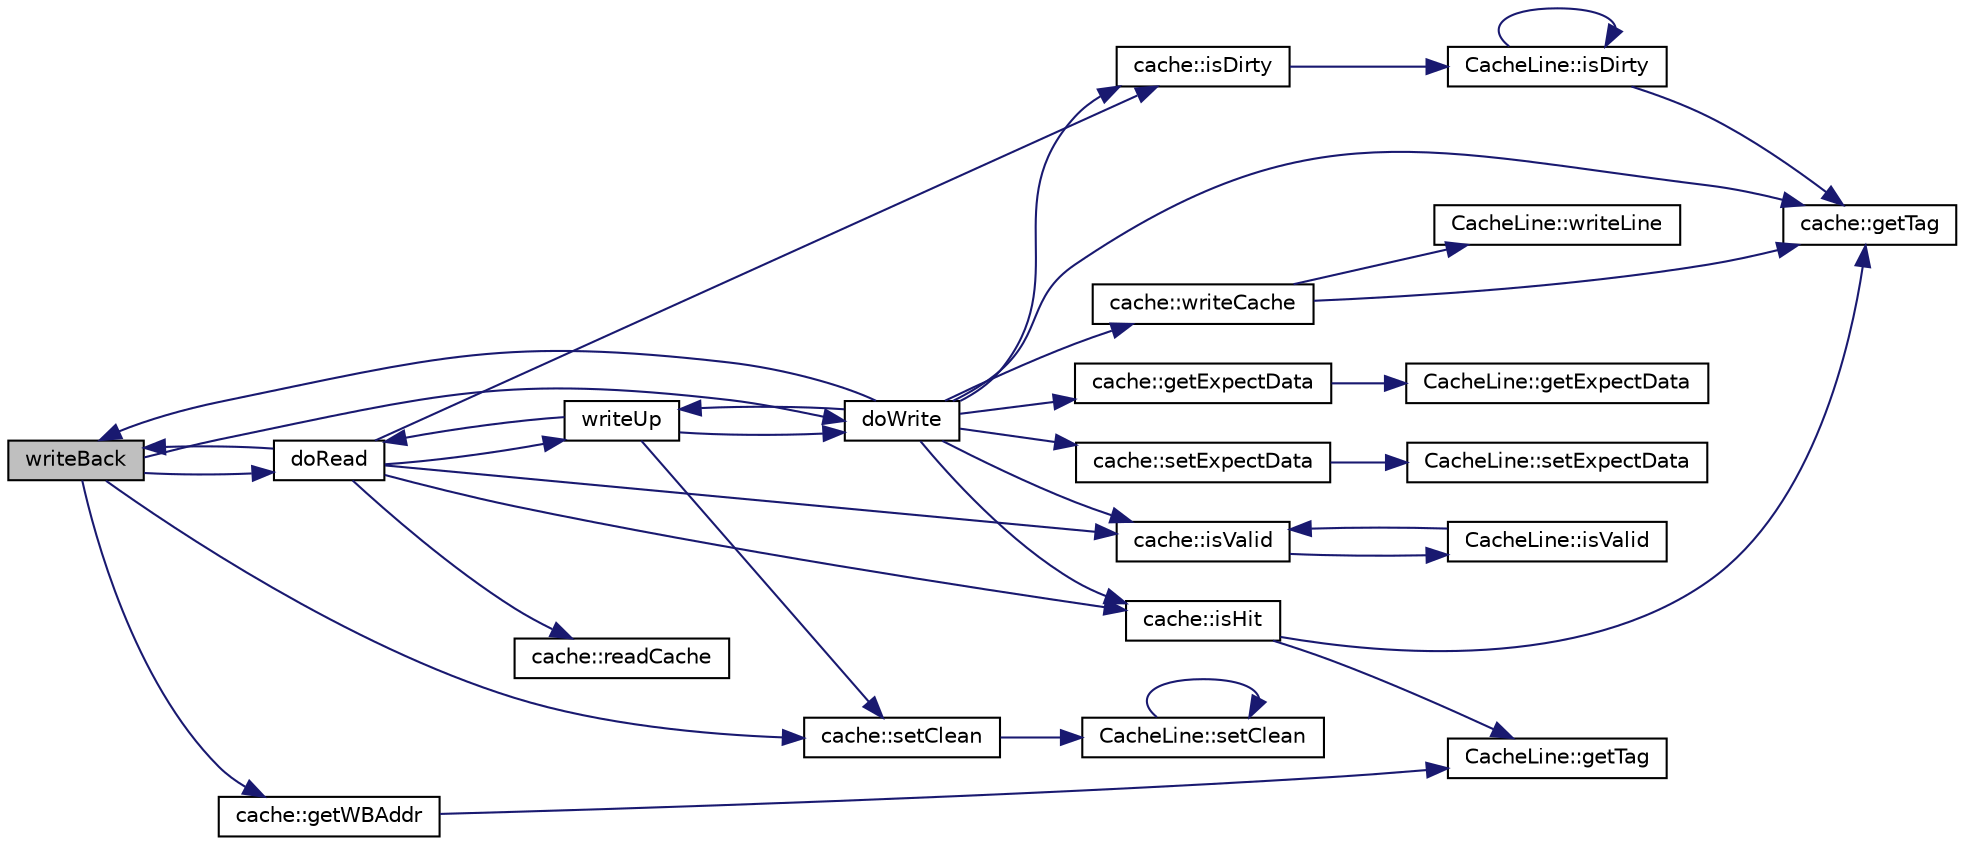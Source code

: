 digraph G
{
  edge [fontname="Helvetica",fontsize="10",labelfontname="Helvetica",labelfontsize="10"];
  node [fontname="Helvetica",fontsize="10",shape=record];
  rankdir=LR;
  Node1 [label="writeBack",height=0.2,width=0.4,color="black", fillcolor="grey75", style="filled" fontcolor="black"];
  Node1 -> Node2 [color="midnightblue",fontsize="10",style="solid"];
  Node2 [label="doRead",height=0.2,width=0.4,color="black", fillcolor="white", style="filled",URL="$cacheCtrl_8cpp.html#aca22aa31c1e2231d94dea96de677955a"];
  Node2 -> Node3 [color="midnightblue",fontsize="10",style="solid"];
  Node3 [label="cache::isDirty",height=0.2,width=0.4,color="black", fillcolor="white", style="filled",URL="$classcache.html#ab1edc7f06068472ac043cbd293ae83ea"];
  Node3 -> Node4 [color="midnightblue",fontsize="10",style="solid"];
  Node4 [label="CacheLine::isDirty",height=0.2,width=0.4,color="black", fillcolor="white", style="filled",URL="$classCacheLine.html#afed987cce2570b44fd809fde13730cd8"];
  Node4 -> Node5 [color="midnightblue",fontsize="10",style="solid"];
  Node5 [label="cache::getTag",height=0.2,width=0.4,color="black", fillcolor="white", style="filled",URL="$classcache.html#a92b70abaf05ef86b5ee4e70b087f30a2"];
  Node4 -> Node4 [color="midnightblue",fontsize="10",style="solid"];
  Node2 -> Node6 [color="midnightblue",fontsize="10",style="solid"];
  Node6 [label="cache::isHit",height=0.2,width=0.4,color="black", fillcolor="white", style="filled",URL="$classcache.html#af39bc5f11fbca905873c840a8dcfb9b9"];
  Node6 -> Node7 [color="midnightblue",fontsize="10",style="solid"];
  Node7 [label="CacheLine::getTag",height=0.2,width=0.4,color="black", fillcolor="white", style="filled",URL="$classCacheLine.html#a5411336f888d3095ba6d54cf2359baec"];
  Node6 -> Node5 [color="midnightblue",fontsize="10",style="solid"];
  Node2 -> Node8 [color="midnightblue",fontsize="10",style="solid"];
  Node8 [label="cache::isValid",height=0.2,width=0.4,color="black", fillcolor="white", style="filled",URL="$classcache.html#a2c8e87daacbe31a4780e06db9d571742"];
  Node8 -> Node9 [color="midnightblue",fontsize="10",style="solid"];
  Node9 [label="CacheLine::isValid",height=0.2,width=0.4,color="black", fillcolor="white", style="filled",URL="$classCacheLine.html#a1a40d37c4061fb781a4d10961bed69f1"];
  Node9 -> Node8 [color="midnightblue",fontsize="10",style="solid"];
  Node2 -> Node10 [color="midnightblue",fontsize="10",style="solid"];
  Node10 [label="cache::readCache",height=0.2,width=0.4,color="black", fillcolor="white", style="filled",URL="$classcache.html#a8543792b7d9060b3701cb1b67d417b44"];
  Node2 -> Node1 [color="midnightblue",fontsize="10",style="solid"];
  Node2 -> Node11 [color="midnightblue",fontsize="10",style="solid"];
  Node11 [label="writeUp",height=0.2,width=0.4,color="black", fillcolor="white", style="filled",URL="$cacheCtrl_8cpp.html#a2b7fac6feef0a70c72a45d493088b270"];
  Node11 -> Node2 [color="midnightblue",fontsize="10",style="solid"];
  Node11 -> Node12 [color="midnightblue",fontsize="10",style="solid"];
  Node12 [label="doWrite",height=0.2,width=0.4,color="black", fillcolor="white", style="filled",URL="$cacheCtrl_8cpp.html#a940d1bcbe86e71d64bd1eede69d55324"];
  Node12 -> Node13 [color="midnightblue",fontsize="10",style="solid"];
  Node13 [label="cache::getExpectData",height=0.2,width=0.4,color="black", fillcolor="white", style="filled",URL="$classcache.html#a04b8a50e7f520e77898970f769481062"];
  Node13 -> Node14 [color="midnightblue",fontsize="10",style="solid"];
  Node14 [label="CacheLine::getExpectData",height=0.2,width=0.4,color="black", fillcolor="white", style="filled",URL="$classCacheLine.html#a3fe73f9f8e02abf4acc935a3d7849efa"];
  Node12 -> Node5 [color="midnightblue",fontsize="10",style="solid"];
  Node12 -> Node3 [color="midnightblue",fontsize="10",style="solid"];
  Node12 -> Node6 [color="midnightblue",fontsize="10",style="solid"];
  Node12 -> Node8 [color="midnightblue",fontsize="10",style="solid"];
  Node12 -> Node15 [color="midnightblue",fontsize="10",style="solid"];
  Node15 [label="cache::setExpectData",height=0.2,width=0.4,color="black", fillcolor="white", style="filled",URL="$classcache.html#aa78f9197a0412b6e53bf6463869e16e0"];
  Node15 -> Node16 [color="midnightblue",fontsize="10",style="solid"];
  Node16 [label="CacheLine::setExpectData",height=0.2,width=0.4,color="black", fillcolor="white", style="filled",URL="$classCacheLine.html#a7ad6add47edafaaf8f8b12a7f54e0b6d"];
  Node12 -> Node1 [color="midnightblue",fontsize="10",style="solid"];
  Node12 -> Node17 [color="midnightblue",fontsize="10",style="solid"];
  Node17 [label="cache::writeCache",height=0.2,width=0.4,color="black", fillcolor="white", style="filled",URL="$classcache.html#ab3b31a1d08bf67d960705e8b7e631546"];
  Node17 -> Node5 [color="midnightblue",fontsize="10",style="solid"];
  Node17 -> Node18 [color="midnightblue",fontsize="10",style="solid"];
  Node18 [label="CacheLine::writeLine",height=0.2,width=0.4,color="black", fillcolor="white", style="filled",URL="$classCacheLine.html#ad59b5f7ffc859f0030f89e3bb5780b63"];
  Node12 -> Node11 [color="midnightblue",fontsize="10",style="solid"];
  Node11 -> Node19 [color="midnightblue",fontsize="10",style="solid"];
  Node19 [label="cache::setClean",height=0.2,width=0.4,color="black", fillcolor="white", style="filled",URL="$classcache.html#a88790ea3a4e3583eaae71a365e9568e7"];
  Node19 -> Node20 [color="midnightblue",fontsize="10",style="solid"];
  Node20 [label="CacheLine::setClean",height=0.2,width=0.4,color="black", fillcolor="white", style="filled",URL="$classCacheLine.html#a13c9c3c7fd7fe534ef02b57cbc33011b"];
  Node20 -> Node20 [color="midnightblue",fontsize="10",style="solid"];
  Node1 -> Node12 [color="midnightblue",fontsize="10",style="solid"];
  Node1 -> Node21 [color="midnightblue",fontsize="10",style="solid"];
  Node21 [label="cache::getWBAddr",height=0.2,width=0.4,color="black", fillcolor="white", style="filled",URL="$classcache.html#a5b239f74c2467fdf30f0cf2fceebf820"];
  Node21 -> Node7 [color="midnightblue",fontsize="10",style="solid"];
  Node1 -> Node19 [color="midnightblue",fontsize="10",style="solid"];
}
